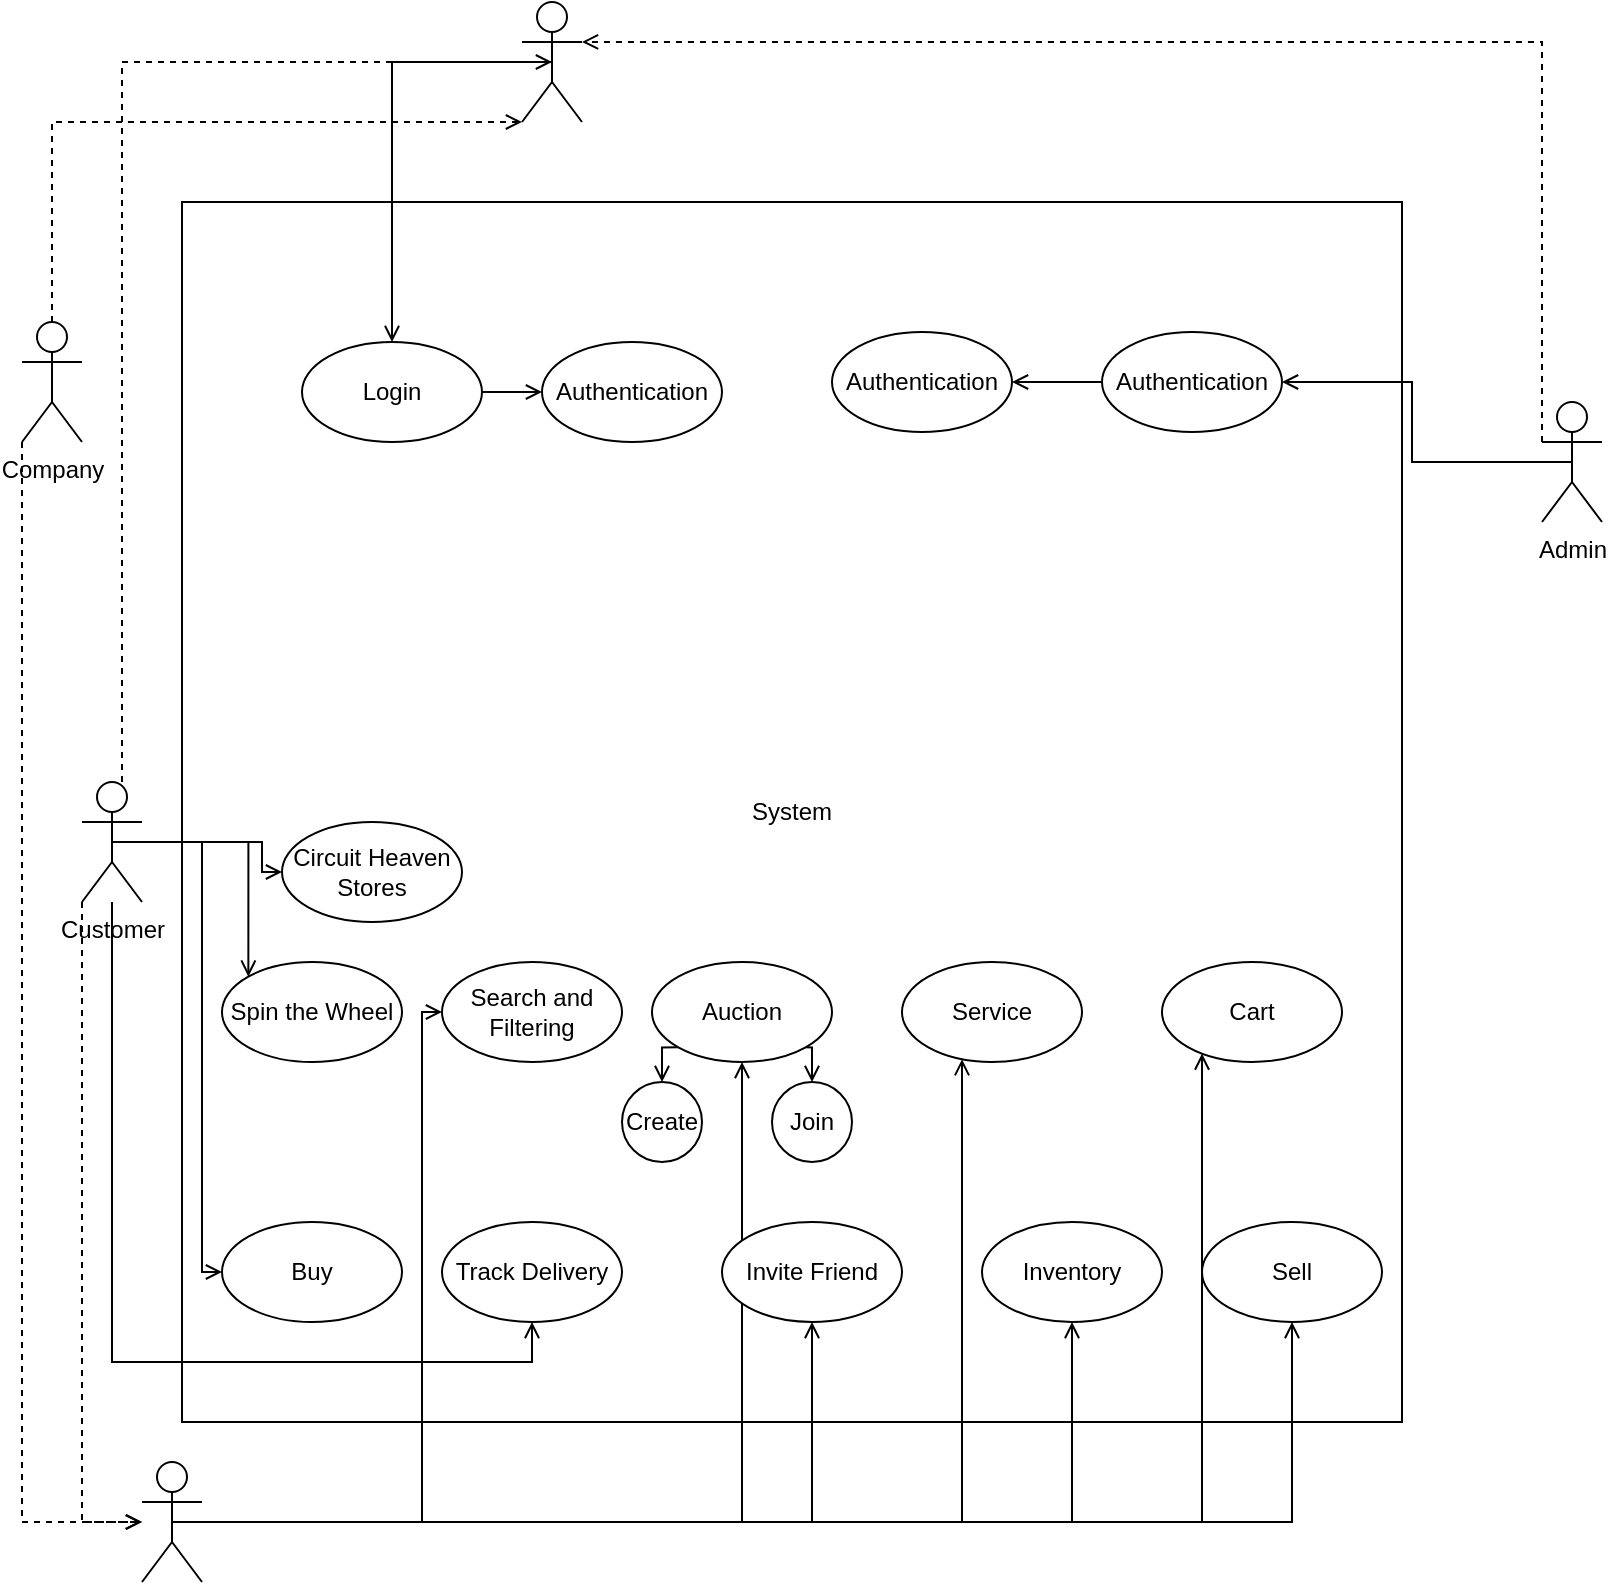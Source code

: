 <mxfile version="21.2.1">
  <diagram name="Page-1" id="1h1zrpRFiIsdtJTOJf3r">
    <mxGraphModel dx="1687" dy="948" grid="1" gridSize="10" guides="1" tooltips="1" connect="1" arrows="1" fold="1" page="1" pageScale="1" pageWidth="850" pageHeight="1100" math="0" shadow="0">
      <root>
        <mxCell id="0" />
        <mxCell id="1" parent="0" />
        <mxCell id="bl8hjmPO_WGO8F9ddx88-1" value="&lt;p style=&quot;line-height: 120%;&quot;&gt;&lt;font style=&quot;font-size: 12px;&quot;&gt;System&lt;/font&gt;&lt;/p&gt;" style="whiteSpace=wrap;html=1;aspect=fixed;" vertex="1" parent="1">
          <mxGeometry x="100" y="230" width="610" height="610" as="geometry" />
        </mxCell>
        <mxCell id="bl8hjmPO_WGO8F9ddx88-28" style="edgeStyle=orthogonalEdgeStyle;rounded=0;orthogonalLoop=1;jettySize=auto;html=1;entryX=0;entryY=1;entryDx=0;entryDy=0;entryPerimeter=0;dashed=1;endArrow=open;endFill=0;" edge="1" parent="1" source="bl8hjmPO_WGO8F9ddx88-2" target="bl8hjmPO_WGO8F9ddx88-5">
          <mxGeometry relative="1" as="geometry">
            <Array as="points">
              <mxPoint x="35" y="190" />
            </Array>
          </mxGeometry>
        </mxCell>
        <mxCell id="bl8hjmPO_WGO8F9ddx88-31" style="edgeStyle=orthogonalEdgeStyle;rounded=0;orthogonalLoop=1;jettySize=auto;html=1;dashed=1;endArrow=open;endFill=0;" edge="1" parent="1" source="bl8hjmPO_WGO8F9ddx88-2" target="bl8hjmPO_WGO8F9ddx88-4">
          <mxGeometry relative="1" as="geometry">
            <Array as="points">
              <mxPoint x="20" y="890" />
            </Array>
          </mxGeometry>
        </mxCell>
        <mxCell id="bl8hjmPO_WGO8F9ddx88-2" value="Company" style="shape=umlActor;verticalLabelPosition=bottom;verticalAlign=top;html=1;outlineConnect=0;" vertex="1" parent="1">
          <mxGeometry x="20" y="290" width="30" height="60" as="geometry" />
        </mxCell>
        <mxCell id="bl8hjmPO_WGO8F9ddx88-29" style="edgeStyle=orthogonalEdgeStyle;rounded=0;orthogonalLoop=1;jettySize=auto;html=1;entryX=0.5;entryY=0.5;entryDx=0;entryDy=0;entryPerimeter=0;dashed=1;endArrow=open;endFill=0;" edge="1" parent="1" source="bl8hjmPO_WGO8F9ddx88-3" target="bl8hjmPO_WGO8F9ddx88-5">
          <mxGeometry relative="1" as="geometry">
            <Array as="points">
              <mxPoint x="70" y="160" />
            </Array>
          </mxGeometry>
        </mxCell>
        <mxCell id="bl8hjmPO_WGO8F9ddx88-32" style="edgeStyle=orthogonalEdgeStyle;rounded=0;orthogonalLoop=1;jettySize=auto;html=1;dashed=1;endArrow=open;endFill=0;" edge="1" parent="1" source="bl8hjmPO_WGO8F9ddx88-3" target="bl8hjmPO_WGO8F9ddx88-4">
          <mxGeometry relative="1" as="geometry">
            <Array as="points">
              <mxPoint x="50" y="890" />
            </Array>
          </mxGeometry>
        </mxCell>
        <mxCell id="bl8hjmPO_WGO8F9ddx88-41" style="edgeStyle=orthogonalEdgeStyle;rounded=0;orthogonalLoop=1;jettySize=auto;html=1;exitX=0.5;exitY=0.5;exitDx=0;exitDy=0;exitPerimeter=0;entryX=0;entryY=0;entryDx=0;entryDy=0;endArrow=open;endFill=0;" edge="1" parent="1" source="bl8hjmPO_WGO8F9ddx88-3" target="bl8hjmPO_WGO8F9ddx88-18">
          <mxGeometry relative="1" as="geometry" />
        </mxCell>
        <mxCell id="bl8hjmPO_WGO8F9ddx88-42" style="edgeStyle=orthogonalEdgeStyle;rounded=0;orthogonalLoop=1;jettySize=auto;html=1;exitX=0.5;exitY=0.5;exitDx=0;exitDy=0;exitPerimeter=0;endArrow=open;endFill=0;" edge="1" parent="1" source="bl8hjmPO_WGO8F9ddx88-3" target="bl8hjmPO_WGO8F9ddx88-27">
          <mxGeometry relative="1" as="geometry">
            <Array as="points">
              <mxPoint x="140" y="550" />
              <mxPoint x="140" y="565" />
            </Array>
          </mxGeometry>
        </mxCell>
        <mxCell id="bl8hjmPO_WGO8F9ddx88-43" style="edgeStyle=orthogonalEdgeStyle;rounded=0;orthogonalLoop=1;jettySize=auto;html=1;exitX=0.5;exitY=0.5;exitDx=0;exitDy=0;exitPerimeter=0;endArrow=open;endFill=0;" edge="1" parent="1" source="bl8hjmPO_WGO8F9ddx88-3" target="bl8hjmPO_WGO8F9ddx88-20">
          <mxGeometry relative="1" as="geometry">
            <Array as="points">
              <mxPoint x="110" y="550" />
              <mxPoint x="110" y="765" />
            </Array>
          </mxGeometry>
        </mxCell>
        <mxCell id="bl8hjmPO_WGO8F9ddx88-57" style="edgeStyle=orthogonalEdgeStyle;rounded=0;orthogonalLoop=1;jettySize=auto;html=1;entryX=0.5;entryY=1;entryDx=0;entryDy=0;endArrow=open;endFill=0;" edge="1" parent="1" source="bl8hjmPO_WGO8F9ddx88-3" target="bl8hjmPO_WGO8F9ddx88-21">
          <mxGeometry relative="1" as="geometry">
            <Array as="points">
              <mxPoint x="65" y="810" />
              <mxPoint x="275" y="810" />
            </Array>
          </mxGeometry>
        </mxCell>
        <mxCell id="bl8hjmPO_WGO8F9ddx88-3" value="Customer" style="shape=umlActor;verticalLabelPosition=bottom;verticalAlign=top;html=1;outlineConnect=0;" vertex="1" parent="1">
          <mxGeometry x="50" y="520" width="30" height="60" as="geometry" />
        </mxCell>
        <mxCell id="bl8hjmPO_WGO8F9ddx88-44" style="edgeStyle=orthogonalEdgeStyle;rounded=0;orthogonalLoop=1;jettySize=auto;html=1;exitX=0.5;exitY=0.5;exitDx=0;exitDy=0;exitPerimeter=0;endArrow=open;endFill=0;" edge="1" parent="1" source="bl8hjmPO_WGO8F9ddx88-4" target="bl8hjmPO_WGO8F9ddx88-19">
          <mxGeometry relative="1" as="geometry">
            <Array as="points">
              <mxPoint x="220" y="890" />
              <mxPoint x="220" y="635" />
            </Array>
          </mxGeometry>
        </mxCell>
        <mxCell id="bl8hjmPO_WGO8F9ddx88-48" style="edgeStyle=orthogonalEdgeStyle;rounded=0;orthogonalLoop=1;jettySize=auto;html=1;exitX=0.5;exitY=0.5;exitDx=0;exitDy=0;exitPerimeter=0;entryX=0.5;entryY=1;entryDx=0;entryDy=0;endArrow=open;endFill=0;" edge="1" parent="1" source="bl8hjmPO_WGO8F9ddx88-4" target="bl8hjmPO_WGO8F9ddx88-22">
          <mxGeometry relative="1" as="geometry" />
        </mxCell>
        <mxCell id="bl8hjmPO_WGO8F9ddx88-49" style="edgeStyle=orthogonalEdgeStyle;rounded=0;orthogonalLoop=1;jettySize=auto;html=1;exitX=0.5;exitY=0.5;exitDx=0;exitDy=0;exitPerimeter=0;entryX=0.5;entryY=1;entryDx=0;entryDy=0;endArrow=open;endFill=0;" edge="1" parent="1" source="bl8hjmPO_WGO8F9ddx88-4" target="bl8hjmPO_WGO8F9ddx88-17">
          <mxGeometry relative="1" as="geometry" />
        </mxCell>
        <mxCell id="bl8hjmPO_WGO8F9ddx88-52" style="edgeStyle=orthogonalEdgeStyle;rounded=0;orthogonalLoop=1;jettySize=auto;html=1;exitX=0.5;exitY=0.5;exitDx=0;exitDy=0;exitPerimeter=0;entryX=0.5;entryY=1;entryDx=0;entryDy=0;endArrow=open;endFill=0;" edge="1" parent="1" source="bl8hjmPO_WGO8F9ddx88-4" target="bl8hjmPO_WGO8F9ddx88-23">
          <mxGeometry relative="1" as="geometry" />
        </mxCell>
        <mxCell id="bl8hjmPO_WGO8F9ddx88-53" style="edgeStyle=orthogonalEdgeStyle;rounded=0;orthogonalLoop=1;jettySize=auto;html=1;exitX=0.5;exitY=0.5;exitDx=0;exitDy=0;exitPerimeter=0;endArrow=open;endFill=0;" edge="1" parent="1" source="bl8hjmPO_WGO8F9ddx88-4" target="bl8hjmPO_WGO8F9ddx88-24">
          <mxGeometry relative="1" as="geometry" />
        </mxCell>
        <mxCell id="bl8hjmPO_WGO8F9ddx88-54" style="edgeStyle=orthogonalEdgeStyle;rounded=0;orthogonalLoop=1;jettySize=auto;html=1;exitX=0.5;exitY=0.5;exitDx=0;exitDy=0;exitPerimeter=0;endArrow=open;endFill=0;" edge="1" parent="1" source="bl8hjmPO_WGO8F9ddx88-4" target="bl8hjmPO_WGO8F9ddx88-15">
          <mxGeometry relative="1" as="geometry">
            <Array as="points">
              <mxPoint x="610" y="890" />
            </Array>
          </mxGeometry>
        </mxCell>
        <mxCell id="bl8hjmPO_WGO8F9ddx88-55" style="edgeStyle=orthogonalEdgeStyle;rounded=0;orthogonalLoop=1;jettySize=auto;html=1;exitX=0.5;exitY=0.5;exitDx=0;exitDy=0;exitPerimeter=0;endArrow=open;endFill=0;" edge="1" parent="1" source="bl8hjmPO_WGO8F9ddx88-4" target="bl8hjmPO_WGO8F9ddx88-16">
          <mxGeometry relative="1" as="geometry">
            <Array as="points">
              <mxPoint x="490" y="890" />
            </Array>
          </mxGeometry>
        </mxCell>
        <mxCell id="bl8hjmPO_WGO8F9ddx88-4" value="" style="shape=umlActor;verticalLabelPosition=bottom;verticalAlign=top;html=1;outlineConnect=0;" vertex="1" parent="1">
          <mxGeometry x="80" y="860" width="30" height="60" as="geometry" />
        </mxCell>
        <mxCell id="bl8hjmPO_WGO8F9ddx88-37" style="edgeStyle=orthogonalEdgeStyle;rounded=0;orthogonalLoop=1;jettySize=auto;html=1;exitX=0.5;exitY=0.5;exitDx=0;exitDy=0;exitPerimeter=0;endArrow=open;endFill=0;strokeColor=none;" edge="1" parent="1" source="bl8hjmPO_WGO8F9ddx88-5" target="bl8hjmPO_WGO8F9ddx88-10">
          <mxGeometry relative="1" as="geometry" />
        </mxCell>
        <mxCell id="bl8hjmPO_WGO8F9ddx88-38" style="edgeStyle=orthogonalEdgeStyle;rounded=0;orthogonalLoop=1;jettySize=auto;html=1;exitX=0.5;exitY=0.5;exitDx=0;exitDy=0;exitPerimeter=0;entryX=0.5;entryY=0;entryDx=0;entryDy=0;endArrow=open;endFill=0;" edge="1" parent="1" source="bl8hjmPO_WGO8F9ddx88-5" target="bl8hjmPO_WGO8F9ddx88-10">
          <mxGeometry relative="1" as="geometry" />
        </mxCell>
        <mxCell id="bl8hjmPO_WGO8F9ddx88-5" value="" style="shape=umlActor;verticalLabelPosition=bottom;verticalAlign=top;html=1;outlineConnect=0;" vertex="1" parent="1">
          <mxGeometry x="270" y="130" width="30" height="60" as="geometry" />
        </mxCell>
        <mxCell id="bl8hjmPO_WGO8F9ddx88-30" style="edgeStyle=orthogonalEdgeStyle;rounded=0;orthogonalLoop=1;jettySize=auto;html=1;exitX=0;exitY=0.333;exitDx=0;exitDy=0;exitPerimeter=0;entryX=1;entryY=0.333;entryDx=0;entryDy=0;entryPerimeter=0;dashed=1;endArrow=open;endFill=0;" edge="1" parent="1" source="bl8hjmPO_WGO8F9ddx88-6" target="bl8hjmPO_WGO8F9ddx88-5">
          <mxGeometry relative="1" as="geometry">
            <Array as="points">
              <mxPoint x="780" y="150" />
            </Array>
          </mxGeometry>
        </mxCell>
        <mxCell id="bl8hjmPO_WGO8F9ddx88-39" style="edgeStyle=orthogonalEdgeStyle;rounded=0;orthogonalLoop=1;jettySize=auto;html=1;exitX=0.5;exitY=0.5;exitDx=0;exitDy=0;exitPerimeter=0;entryX=1;entryY=0.5;entryDx=0;entryDy=0;endArrow=open;endFill=0;" edge="1" parent="1" source="bl8hjmPO_WGO8F9ddx88-6" target="bl8hjmPO_WGO8F9ddx88-14">
          <mxGeometry relative="1" as="geometry" />
        </mxCell>
        <mxCell id="bl8hjmPO_WGO8F9ddx88-6" value="Admin" style="shape=umlActor;verticalLabelPosition=bottom;verticalAlign=top;html=1;outlineConnect=0;" vertex="1" parent="1">
          <mxGeometry x="780" y="330" width="30" height="60" as="geometry" />
        </mxCell>
        <mxCell id="bl8hjmPO_WGO8F9ddx88-12" value="" style="edgeStyle=orthogonalEdgeStyle;rounded=0;orthogonalLoop=1;jettySize=auto;html=1;endArrow=open;endFill=0;" edge="1" parent="1" source="bl8hjmPO_WGO8F9ddx88-10" target="bl8hjmPO_WGO8F9ddx88-11">
          <mxGeometry relative="1" as="geometry" />
        </mxCell>
        <mxCell id="bl8hjmPO_WGO8F9ddx88-10" value="Login" style="ellipse;whiteSpace=wrap;html=1;" vertex="1" parent="1">
          <mxGeometry x="160" y="300" width="90" height="50" as="geometry" />
        </mxCell>
        <mxCell id="bl8hjmPO_WGO8F9ddx88-11" value="Authentication" style="ellipse;whiteSpace=wrap;html=1;" vertex="1" parent="1">
          <mxGeometry x="280" y="300" width="90" height="50" as="geometry" />
        </mxCell>
        <mxCell id="bl8hjmPO_WGO8F9ddx88-13" value="Authentication" style="ellipse;whiteSpace=wrap;html=1;" vertex="1" parent="1">
          <mxGeometry x="425" y="295" width="90" height="50" as="geometry" />
        </mxCell>
        <mxCell id="bl8hjmPO_WGO8F9ddx88-40" style="edgeStyle=orthogonalEdgeStyle;rounded=0;orthogonalLoop=1;jettySize=auto;html=1;exitX=0;exitY=0.5;exitDx=0;exitDy=0;endArrow=open;endFill=0;" edge="1" parent="1" source="bl8hjmPO_WGO8F9ddx88-14" target="bl8hjmPO_WGO8F9ddx88-13">
          <mxGeometry relative="1" as="geometry" />
        </mxCell>
        <mxCell id="bl8hjmPO_WGO8F9ddx88-14" value="Authentication" style="ellipse;whiteSpace=wrap;html=1;" vertex="1" parent="1">
          <mxGeometry x="560" y="295" width="90" height="50" as="geometry" />
        </mxCell>
        <mxCell id="bl8hjmPO_WGO8F9ddx88-15" value="Cart" style="ellipse;whiteSpace=wrap;html=1;" vertex="1" parent="1">
          <mxGeometry x="590" y="610" width="90" height="50" as="geometry" />
        </mxCell>
        <mxCell id="bl8hjmPO_WGO8F9ddx88-16" value="Service" style="ellipse;whiteSpace=wrap;html=1;" vertex="1" parent="1">
          <mxGeometry x="460" y="610" width="90" height="50" as="geometry" />
        </mxCell>
        <mxCell id="bl8hjmPO_WGO8F9ddx88-50" style="edgeStyle=orthogonalEdgeStyle;rounded=0;orthogonalLoop=1;jettySize=auto;html=1;exitX=0;exitY=1;exitDx=0;exitDy=0;entryX=0.5;entryY=0;entryDx=0;entryDy=0;endArrow=open;endFill=0;" edge="1" parent="1" source="bl8hjmPO_WGO8F9ddx88-17" target="bl8hjmPO_WGO8F9ddx88-25">
          <mxGeometry relative="1" as="geometry" />
        </mxCell>
        <mxCell id="bl8hjmPO_WGO8F9ddx88-51" style="edgeStyle=orthogonalEdgeStyle;rounded=0;orthogonalLoop=1;jettySize=auto;html=1;exitX=1;exitY=1;exitDx=0;exitDy=0;entryX=0.5;entryY=0;entryDx=0;entryDy=0;endArrow=open;endFill=0;" edge="1" parent="1" source="bl8hjmPO_WGO8F9ddx88-17" target="bl8hjmPO_WGO8F9ddx88-26">
          <mxGeometry relative="1" as="geometry" />
        </mxCell>
        <mxCell id="bl8hjmPO_WGO8F9ddx88-17" value="Auction" style="ellipse;whiteSpace=wrap;html=1;" vertex="1" parent="1">
          <mxGeometry x="335" y="610" width="90" height="50" as="geometry" />
        </mxCell>
        <mxCell id="bl8hjmPO_WGO8F9ddx88-18" value="Spin the Wheel" style="ellipse;whiteSpace=wrap;html=1;" vertex="1" parent="1">
          <mxGeometry x="120" y="610" width="90" height="50" as="geometry" />
        </mxCell>
        <mxCell id="bl8hjmPO_WGO8F9ddx88-19" value="Search and Filtering" style="ellipse;whiteSpace=wrap;html=1;" vertex="1" parent="1">
          <mxGeometry x="230" y="610" width="90" height="50" as="geometry" />
        </mxCell>
        <mxCell id="bl8hjmPO_WGO8F9ddx88-20" value="Buy" style="ellipse;whiteSpace=wrap;html=1;" vertex="1" parent="1">
          <mxGeometry x="120" y="740" width="90" height="50" as="geometry" />
        </mxCell>
        <mxCell id="bl8hjmPO_WGO8F9ddx88-21" value="Track Delivery" style="ellipse;whiteSpace=wrap;html=1;" vertex="1" parent="1">
          <mxGeometry x="230" y="740" width="90" height="50" as="geometry" />
        </mxCell>
        <mxCell id="bl8hjmPO_WGO8F9ddx88-22" value="Invite Friend" style="ellipse;whiteSpace=wrap;html=1;" vertex="1" parent="1">
          <mxGeometry x="370" y="740" width="90" height="50" as="geometry" />
        </mxCell>
        <mxCell id="bl8hjmPO_WGO8F9ddx88-23" value="Inventory" style="ellipse;whiteSpace=wrap;html=1;" vertex="1" parent="1">
          <mxGeometry x="500" y="740" width="90" height="50" as="geometry" />
        </mxCell>
        <mxCell id="bl8hjmPO_WGO8F9ddx88-24" value="Sell" style="ellipse;whiteSpace=wrap;html=1;" vertex="1" parent="1">
          <mxGeometry x="610" y="740" width="90" height="50" as="geometry" />
        </mxCell>
        <mxCell id="bl8hjmPO_WGO8F9ddx88-25" value="Create" style="ellipse;whiteSpace=wrap;html=1;aspect=fixed;" vertex="1" parent="1">
          <mxGeometry x="320" y="670" width="40" height="40" as="geometry" />
        </mxCell>
        <mxCell id="bl8hjmPO_WGO8F9ddx88-26" value="Join" style="ellipse;whiteSpace=wrap;html=1;aspect=fixed;" vertex="1" parent="1">
          <mxGeometry x="395" y="670" width="40" height="40" as="geometry" />
        </mxCell>
        <mxCell id="bl8hjmPO_WGO8F9ddx88-27" value="Circuit Heaven Stores" style="ellipse;whiteSpace=wrap;html=1;" vertex="1" parent="1">
          <mxGeometry x="150" y="540" width="90" height="50" as="geometry" />
        </mxCell>
      </root>
    </mxGraphModel>
  </diagram>
</mxfile>
